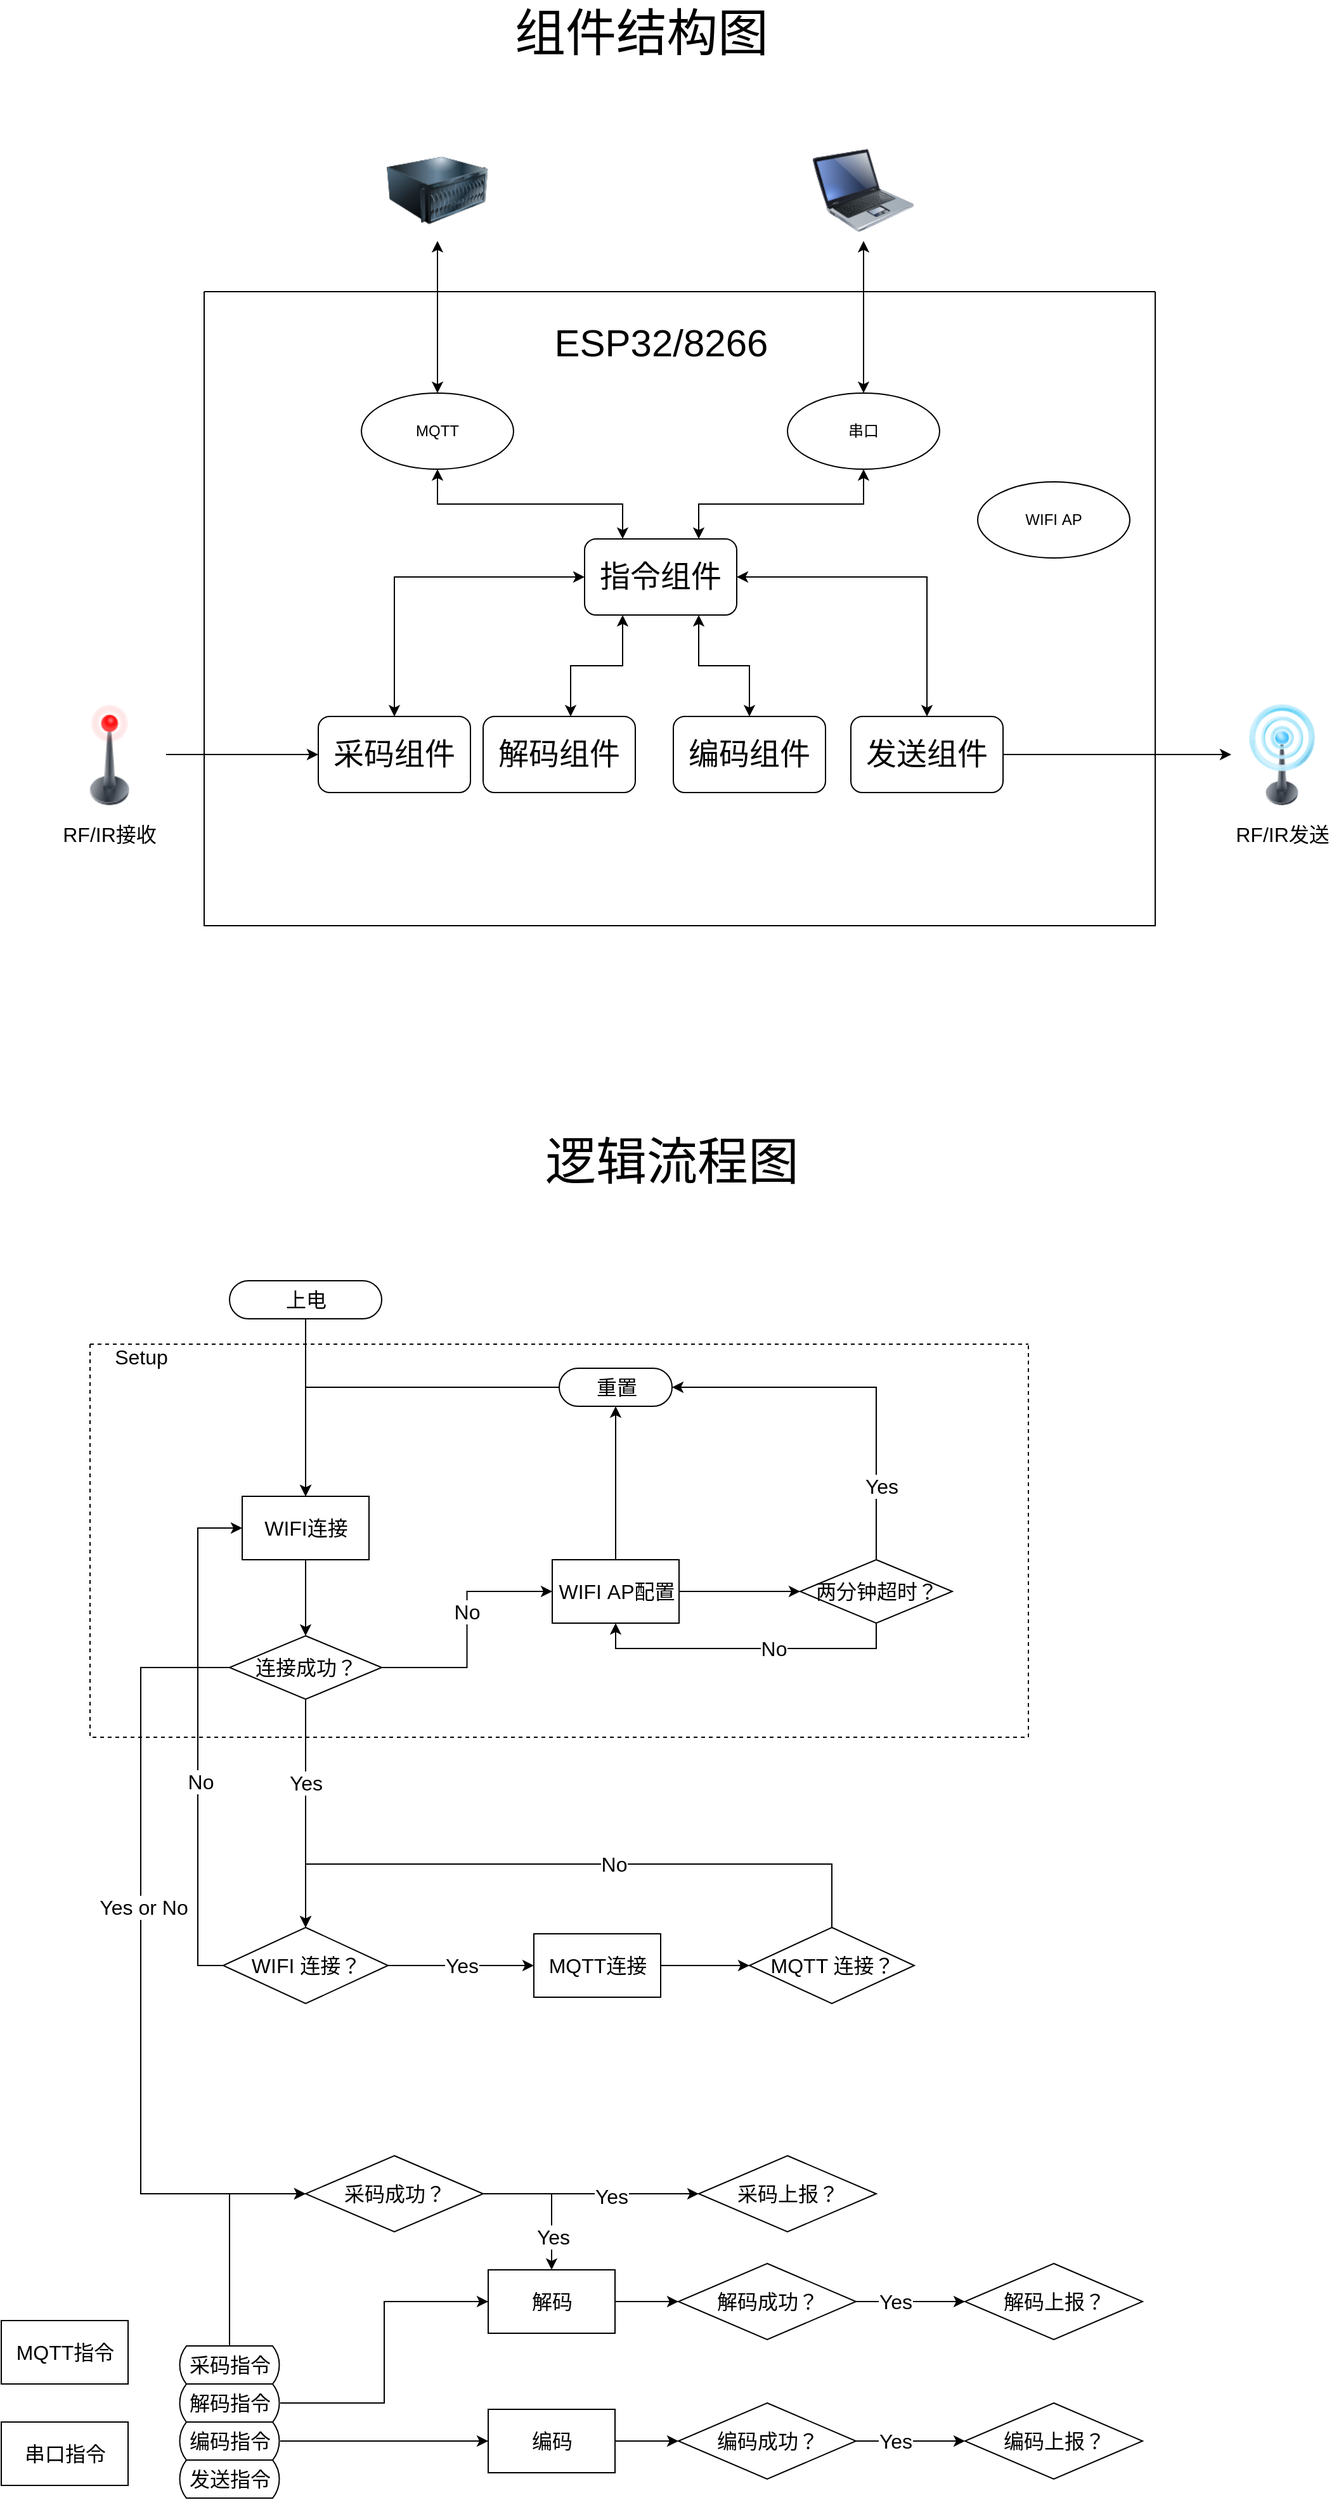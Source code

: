 <mxfile version="14.9.6" type="github">
  <diagram id="C5RBs43oDa-KdzZeNtuy" name="Page-1">
    <mxGraphModel dx="1422" dy="959" grid="1" gridSize="10" guides="1" tooltips="1" connect="1" arrows="1" fold="1" page="1" pageScale="1" pageWidth="827" pageHeight="1169" math="0" shadow="0">
      <root>
        <mxCell id="WIyWlLk6GJQsqaUBKTNV-0" />
        <mxCell id="WIyWlLk6GJQsqaUBKTNV-1" parent="WIyWlLk6GJQsqaUBKTNV-0" />
        <mxCell id="jWXVGDuvpxij76FHgJUa-77" value="" style="swimlane;startSize=0;fontSize=16;dashed=1;" vertex="1" parent="WIyWlLk6GJQsqaUBKTNV-1">
          <mxGeometry x="120" y="1130" width="740" height="310" as="geometry">
            <mxRectangle x="110" y="1120" width="50" height="40" as="alternateBounds" />
          </mxGeometry>
        </mxCell>
        <mxCell id="jWXVGDuvpxij76FHgJUa-78" value="Setup" style="text;html=1;align=center;verticalAlign=middle;resizable=0;points=[];autosize=1;strokeColor=none;fontSize=16;" vertex="1" parent="jWXVGDuvpxij76FHgJUa-77">
          <mxGeometry x="10" width="60" height="20" as="geometry" />
        </mxCell>
        <mxCell id="jWXVGDuvpxij76FHgJUa-48" value="WIFI连接" style="html=1;dashed=0;whitespace=wrap;fontSize=16;" vertex="1" parent="jWXVGDuvpxij76FHgJUa-77">
          <mxGeometry x="120" y="120" width="100" height="50" as="geometry" />
        </mxCell>
        <mxCell id="jWXVGDuvpxij76FHgJUa-49" value="连接成功？" style="shape=rhombus;html=1;dashed=0;whitespace=wrap;perimeter=rhombusPerimeter;fontSize=16;" vertex="1" parent="jWXVGDuvpxij76FHgJUa-77">
          <mxGeometry x="110" y="230" width="120" height="50" as="geometry" />
        </mxCell>
        <mxCell id="jWXVGDuvpxij76FHgJUa-64" style="edgeStyle=orthogonalEdgeStyle;rounded=0;orthogonalLoop=1;jettySize=auto;html=1;exitX=0.5;exitY=1;exitDx=0;exitDy=0;entryX=0.5;entryY=0;entryDx=0;entryDy=0;fontSize=16;startArrow=none;startFill=0;" edge="1" parent="jWXVGDuvpxij76FHgJUa-77" source="jWXVGDuvpxij76FHgJUa-48" target="jWXVGDuvpxij76FHgJUa-49">
          <mxGeometry relative="1" as="geometry" />
        </mxCell>
        <mxCell id="jWXVGDuvpxij76FHgJUa-50" value="WIFI&amp;nbsp;AP配置" style="html=1;dashed=0;whitespace=wrap;fontSize=16;" vertex="1" parent="jWXVGDuvpxij76FHgJUa-77">
          <mxGeometry x="364.5" y="170" width="100" height="50" as="geometry" />
        </mxCell>
        <mxCell id="jWXVGDuvpxij76FHgJUa-62" style="edgeStyle=orthogonalEdgeStyle;rounded=0;orthogonalLoop=1;jettySize=auto;html=1;exitX=1;exitY=0.5;exitDx=0;exitDy=0;entryX=0;entryY=0.5;entryDx=0;entryDy=0;fontSize=16;startArrow=none;startFill=0;" edge="1" parent="jWXVGDuvpxij76FHgJUa-77" source="jWXVGDuvpxij76FHgJUa-49" target="jWXVGDuvpxij76FHgJUa-50">
          <mxGeometry relative="1" as="geometry" />
        </mxCell>
        <mxCell id="jWXVGDuvpxij76FHgJUa-63" value="No" style="edgeLabel;html=1;align=center;verticalAlign=middle;resizable=0;points=[];fontSize=16;" vertex="1" connectable="0" parent="jWXVGDuvpxij76FHgJUa-62">
          <mxGeometry x="0.144" y="1" relative="1" as="geometry">
            <mxPoint as="offset" />
          </mxGeometry>
        </mxCell>
        <mxCell id="jWXVGDuvpxij76FHgJUa-60" style="edgeStyle=orthogonalEdgeStyle;rounded=0;orthogonalLoop=1;jettySize=auto;html=1;exitX=0.5;exitY=1;exitDx=0;exitDy=0;entryX=0.5;entryY=1;entryDx=0;entryDy=0;fontSize=16;startArrow=none;startFill=0;" edge="1" parent="jWXVGDuvpxij76FHgJUa-77" source="jWXVGDuvpxij76FHgJUa-51" target="jWXVGDuvpxij76FHgJUa-50">
          <mxGeometry relative="1" as="geometry" />
        </mxCell>
        <mxCell id="jWXVGDuvpxij76FHgJUa-61" value="No" style="edgeLabel;html=1;align=center;verticalAlign=middle;resizable=0;points=[];fontSize=16;" vertex="1" connectable="0" parent="jWXVGDuvpxij76FHgJUa-60">
          <mxGeometry x="-0.177" relative="1" as="geometry">
            <mxPoint as="offset" />
          </mxGeometry>
        </mxCell>
        <mxCell id="jWXVGDuvpxij76FHgJUa-51" value="两分钟超时？" style="shape=rhombus;html=1;dashed=0;whitespace=wrap;perimeter=rhombusPerimeter;fontSize=16;" vertex="1" parent="jWXVGDuvpxij76FHgJUa-77">
          <mxGeometry x="560" y="170" width="120" height="50" as="geometry" />
        </mxCell>
        <mxCell id="jWXVGDuvpxij76FHgJUa-57" style="edgeStyle=orthogonalEdgeStyle;rounded=0;orthogonalLoop=1;jettySize=auto;html=1;exitX=1;exitY=0.5;exitDx=0;exitDy=0;entryX=0;entryY=0.5;entryDx=0;entryDy=0;fontSize=16;startArrow=none;startFill=0;" edge="1" parent="jWXVGDuvpxij76FHgJUa-77" source="jWXVGDuvpxij76FHgJUa-50" target="jWXVGDuvpxij76FHgJUa-51">
          <mxGeometry relative="1" as="geometry" />
        </mxCell>
        <mxCell id="jWXVGDuvpxij76FHgJUa-55" style="edgeStyle=orthogonalEdgeStyle;rounded=0;orthogonalLoop=1;jettySize=auto;html=1;entryX=0.5;entryY=0;entryDx=0;entryDy=0;fontSize=16;startArrow=none;startFill=0;" edge="1" parent="jWXVGDuvpxij76FHgJUa-77" source="jWXVGDuvpxij76FHgJUa-52" target="jWXVGDuvpxij76FHgJUa-48">
          <mxGeometry relative="1" as="geometry" />
        </mxCell>
        <mxCell id="jWXVGDuvpxij76FHgJUa-52" value="重置" style="html=1;dashed=0;whitespace=wrap;shape=mxgraph.dfd.start;fontSize=16;" vertex="1" parent="jWXVGDuvpxij76FHgJUa-77">
          <mxGeometry x="370" y="19" width="89" height="30" as="geometry" />
        </mxCell>
        <mxCell id="jWXVGDuvpxij76FHgJUa-56" style="edgeStyle=orthogonalEdgeStyle;rounded=0;orthogonalLoop=1;jettySize=auto;html=1;entryX=0.5;entryY=0.5;entryDx=0;entryDy=15;entryPerimeter=0;fontSize=16;startArrow=none;startFill=0;" edge="1" parent="jWXVGDuvpxij76FHgJUa-77" source="jWXVGDuvpxij76FHgJUa-50" target="jWXVGDuvpxij76FHgJUa-52">
          <mxGeometry relative="1" as="geometry" />
        </mxCell>
        <mxCell id="jWXVGDuvpxij76FHgJUa-53" style="edgeStyle=orthogonalEdgeStyle;rounded=0;orthogonalLoop=1;jettySize=auto;html=1;exitX=0.5;exitY=0;exitDx=0;exitDy=0;entryX=1;entryY=0.5;entryDx=0;entryDy=0;entryPerimeter=0;fontSize=16;startArrow=none;startFill=0;" edge="1" parent="jWXVGDuvpxij76FHgJUa-77" source="jWXVGDuvpxij76FHgJUa-51" target="jWXVGDuvpxij76FHgJUa-52">
          <mxGeometry relative="1" as="geometry" />
        </mxCell>
        <mxCell id="jWXVGDuvpxij76FHgJUa-58" value="是" style="edgeLabel;html=1;align=center;verticalAlign=middle;resizable=0;points=[];fontSize=16;" vertex="1" connectable="0" parent="jWXVGDuvpxij76FHgJUa-53">
          <mxGeometry x="-0.609" y="-1" relative="1" as="geometry">
            <mxPoint as="offset" />
          </mxGeometry>
        </mxCell>
        <mxCell id="jWXVGDuvpxij76FHgJUa-59" value="Yes" style="edgeLabel;html=1;align=center;verticalAlign=middle;resizable=0;points=[];fontSize=16;" vertex="1" connectable="0" parent="jWXVGDuvpxij76FHgJUa-53">
          <mxGeometry x="-0.609" y="-4" relative="1" as="geometry">
            <mxPoint as="offset" />
          </mxGeometry>
        </mxCell>
        <mxCell id="7-sAUaGDbd0qWvUfUDHB-1" value="" style="swimlane;startSize=0;fontSize=40;" parent="WIyWlLk6GJQsqaUBKTNV-1" vertex="1">
          <mxGeometry x="210" y="300" width="750" height="500" as="geometry" />
        </mxCell>
        <mxCell id="7-sAUaGDbd0qWvUfUDHB-3" value="采码组件" style="rounded=1;whiteSpace=wrap;html=1;fontSize=24;" parent="7-sAUaGDbd0qWvUfUDHB-1" vertex="1">
          <mxGeometry x="90" y="335" width="120" height="60" as="geometry" />
        </mxCell>
        <mxCell id="7-sAUaGDbd0qWvUfUDHB-6" value="编码组件" style="rounded=1;whiteSpace=wrap;html=1;fontSize=24;" parent="7-sAUaGDbd0qWvUfUDHB-1" vertex="1">
          <mxGeometry x="370" y="335" width="120" height="60" as="geometry" />
        </mxCell>
        <mxCell id="7-sAUaGDbd0qWvUfUDHB-4" value="解码组件" style="rounded=1;whiteSpace=wrap;html=1;fontSize=24;" parent="7-sAUaGDbd0qWvUfUDHB-1" vertex="1">
          <mxGeometry x="220" y="335" width="120" height="60" as="geometry" />
        </mxCell>
        <mxCell id="7-sAUaGDbd0qWvUfUDHB-5" value="发送组件" style="rounded=1;whiteSpace=wrap;html=1;fontSize=24;" parent="7-sAUaGDbd0qWvUfUDHB-1" vertex="1">
          <mxGeometry x="510" y="335" width="120" height="60" as="geometry" />
        </mxCell>
        <mxCell id="jWXVGDuvpxij76FHgJUa-36" style="edgeStyle=orthogonalEdgeStyle;rounded=0;orthogonalLoop=1;jettySize=auto;html=1;entryX=0.25;entryY=0;entryDx=0;entryDy=0;startArrow=classic;startFill=1;exitX=0.5;exitY=1;exitDx=0;exitDy=0;" edge="1" parent="7-sAUaGDbd0qWvUfUDHB-1" source="jWXVGDuvpxij76FHgJUa-27" target="jWXVGDuvpxij76FHgJUa-29">
          <mxGeometry relative="1" as="geometry" />
        </mxCell>
        <mxCell id="jWXVGDuvpxij76FHgJUa-27" value="MQTT" style="ellipse;whiteSpace=wrap;html=1;" vertex="1" parent="7-sAUaGDbd0qWvUfUDHB-1">
          <mxGeometry x="124" y="80" width="120" height="60" as="geometry" />
        </mxCell>
        <mxCell id="jWXVGDuvpxij76FHgJUa-28" value="串口" style="ellipse;whiteSpace=wrap;html=1;" vertex="1" parent="7-sAUaGDbd0qWvUfUDHB-1">
          <mxGeometry x="460" y="80" width="120" height="60" as="geometry" />
        </mxCell>
        <mxCell id="jWXVGDuvpxij76FHgJUa-31" style="edgeStyle=orthogonalEdgeStyle;rounded=0;orthogonalLoop=1;jettySize=auto;html=1;entryX=0.5;entryY=0;entryDx=0;entryDy=0;startArrow=classic;startFill=1;" edge="1" parent="7-sAUaGDbd0qWvUfUDHB-1" source="jWXVGDuvpxij76FHgJUa-29" target="7-sAUaGDbd0qWvUfUDHB-3">
          <mxGeometry relative="1" as="geometry" />
        </mxCell>
        <mxCell id="jWXVGDuvpxij76FHgJUa-32" style="edgeStyle=orthogonalEdgeStyle;rounded=0;orthogonalLoop=1;jettySize=auto;html=1;entryX=0.575;entryY=0;entryDx=0;entryDy=0;entryPerimeter=0;startArrow=classic;startFill=1;exitX=0.25;exitY=1;exitDx=0;exitDy=0;" edge="1" parent="7-sAUaGDbd0qWvUfUDHB-1" source="jWXVGDuvpxij76FHgJUa-29" target="7-sAUaGDbd0qWvUfUDHB-4">
          <mxGeometry relative="1" as="geometry" />
        </mxCell>
        <mxCell id="jWXVGDuvpxij76FHgJUa-33" style="edgeStyle=orthogonalEdgeStyle;rounded=0;orthogonalLoop=1;jettySize=auto;html=1;entryX=0.5;entryY=0;entryDx=0;entryDy=0;startArrow=classic;startFill=1;exitX=0.75;exitY=1;exitDx=0;exitDy=0;" edge="1" parent="7-sAUaGDbd0qWvUfUDHB-1" source="jWXVGDuvpxij76FHgJUa-29" target="7-sAUaGDbd0qWvUfUDHB-6">
          <mxGeometry relative="1" as="geometry" />
        </mxCell>
        <mxCell id="jWXVGDuvpxij76FHgJUa-34" style="edgeStyle=orthogonalEdgeStyle;rounded=0;orthogonalLoop=1;jettySize=auto;html=1;entryX=0.5;entryY=0;entryDx=0;entryDy=0;startArrow=classic;startFill=1;" edge="1" parent="7-sAUaGDbd0qWvUfUDHB-1" source="jWXVGDuvpxij76FHgJUa-29" target="7-sAUaGDbd0qWvUfUDHB-5">
          <mxGeometry relative="1" as="geometry" />
        </mxCell>
        <mxCell id="jWXVGDuvpxij76FHgJUa-35" style="edgeStyle=orthogonalEdgeStyle;rounded=0;orthogonalLoop=1;jettySize=auto;html=1;entryX=0.5;entryY=1;entryDx=0;entryDy=0;startArrow=classic;startFill=1;exitX=0.75;exitY=0;exitDx=0;exitDy=0;" edge="1" parent="7-sAUaGDbd0qWvUfUDHB-1" source="jWXVGDuvpxij76FHgJUa-29" target="jWXVGDuvpxij76FHgJUa-28">
          <mxGeometry relative="1" as="geometry" />
        </mxCell>
        <mxCell id="jWXVGDuvpxij76FHgJUa-29" value="&lt;span style=&quot;font-size: 24px&quot;&gt;指令组件&lt;/span&gt;" style="rounded=1;whiteSpace=wrap;html=1;" vertex="1" parent="7-sAUaGDbd0qWvUfUDHB-1">
          <mxGeometry x="300" y="195" width="120" height="60" as="geometry" />
        </mxCell>
        <mxCell id="7-sAUaGDbd0qWvUfUDHB-2" value="ESP32/8266" style="text;html=1;align=center;verticalAlign=middle;resizable=0;points=[];autosize=1;strokeColor=none;fontSize=30;" parent="7-sAUaGDbd0qWvUfUDHB-1" vertex="1">
          <mxGeometry x="270" y="20" width="180" height="40" as="geometry" />
        </mxCell>
        <mxCell id="jWXVGDuvpxij76FHgJUa-39" value="WIFI&amp;nbsp;AP" style="ellipse;whiteSpace=wrap;html=1;" vertex="1" parent="7-sAUaGDbd0qWvUfUDHB-1">
          <mxGeometry x="610" y="150" width="120" height="60" as="geometry" />
        </mxCell>
        <mxCell id="7-sAUaGDbd0qWvUfUDHB-0" value="组件结构图" style="text;html=1;strokeColor=none;fillColor=none;align=center;verticalAlign=middle;whiteSpace=wrap;rounded=0;fontSize=40;" parent="WIyWlLk6GJQsqaUBKTNV-1" vertex="1">
          <mxGeometry x="410" y="70" width="290" height="50" as="geometry" />
        </mxCell>
        <mxCell id="7-sAUaGDbd0qWvUfUDHB-11" style="edgeStyle=orthogonalEdgeStyle;curved=1;rounded=0;orthogonalLoop=1;jettySize=auto;html=1;entryX=0;entryY=0.5;entryDx=0;entryDy=0;fontSize=24;" parent="WIyWlLk6GJQsqaUBKTNV-1" source="7-sAUaGDbd0qWvUfUDHB-7" target="7-sAUaGDbd0qWvUfUDHB-3" edge="1">
          <mxGeometry relative="1" as="geometry">
            <mxPoint x="230" y="530" as="sourcePoint" />
          </mxGeometry>
        </mxCell>
        <mxCell id="7-sAUaGDbd0qWvUfUDHB-7" value="&lt;font style=&quot;font-size: 16px&quot;&gt;RF/IR接收&lt;/font&gt;" style="image;html=1;image=img/lib/clip_art/telecommunication/Signal_tower_off_128x128.png;fontSize=24;" parent="WIyWlLk6GJQsqaUBKTNV-1" vertex="1">
          <mxGeometry x="90" y="625" width="90" height="80" as="geometry" />
        </mxCell>
        <mxCell id="7-sAUaGDbd0qWvUfUDHB-8" value="&lt;font style=&quot;font-size: 16px&quot;&gt;RF/IR发送&lt;/font&gt;" style="image;html=1;image=img/lib/clip_art/telecommunication/Signal_tower_on_128x128.png;fontSize=24;" parent="WIyWlLk6GJQsqaUBKTNV-1" vertex="1">
          <mxGeometry x="1020" y="625" width="80" height="80" as="geometry" />
        </mxCell>
        <mxCell id="7-sAUaGDbd0qWvUfUDHB-10" style="edgeStyle=orthogonalEdgeStyle;curved=1;rounded=0;orthogonalLoop=1;jettySize=auto;html=1;exitX=1;exitY=0.5;exitDx=0;exitDy=0;fontSize=24;" parent="WIyWlLk6GJQsqaUBKTNV-1" source="7-sAUaGDbd0qWvUfUDHB-5" target="7-sAUaGDbd0qWvUfUDHB-8" edge="1">
          <mxGeometry relative="1" as="geometry" />
        </mxCell>
        <mxCell id="jWXVGDuvpxij76FHgJUa-40" value="" style="image;html=1;image=img/lib/clip_art/computers/Laptop_128x128.png;fontSize=30;" vertex="1" parent="WIyWlLk6GJQsqaUBKTNV-1">
          <mxGeometry x="690" y="180" width="80" height="80" as="geometry" />
        </mxCell>
        <mxCell id="jWXVGDuvpxij76FHgJUa-41" style="edgeStyle=orthogonalEdgeStyle;rounded=0;orthogonalLoop=1;jettySize=auto;html=1;exitX=0.5;exitY=0;exitDx=0;exitDy=0;entryX=0.5;entryY=1;entryDx=0;entryDy=0;fontSize=30;startArrow=classic;startFill=1;" edge="1" parent="WIyWlLk6GJQsqaUBKTNV-1" source="jWXVGDuvpxij76FHgJUa-28" target="jWXVGDuvpxij76FHgJUa-40">
          <mxGeometry relative="1" as="geometry" />
        </mxCell>
        <mxCell id="jWXVGDuvpxij76FHgJUa-42" value="" style="image;html=1;image=img/lib/clip_art/computers/Server_128x128.png;fontSize=30;" vertex="1" parent="WIyWlLk6GJQsqaUBKTNV-1">
          <mxGeometry x="354" y="180" width="80" height="80" as="geometry" />
        </mxCell>
        <mxCell id="jWXVGDuvpxij76FHgJUa-43" style="edgeStyle=orthogonalEdgeStyle;rounded=0;orthogonalLoop=1;jettySize=auto;html=1;exitX=0.5;exitY=0;exitDx=0;exitDy=0;fontSize=30;startArrow=classic;startFill=1;" edge="1" parent="WIyWlLk6GJQsqaUBKTNV-1" source="jWXVGDuvpxij76FHgJUa-27" target="jWXVGDuvpxij76FHgJUa-42">
          <mxGeometry relative="1" as="geometry" />
        </mxCell>
        <mxCell id="jWXVGDuvpxij76FHgJUa-46" value="逻辑流程图" style="text;html=1;strokeColor=none;fillColor=none;align=center;verticalAlign=middle;whiteSpace=wrap;rounded=0;fontSize=40;" vertex="1" parent="WIyWlLk6GJQsqaUBKTNV-1">
          <mxGeometry x="434" y="960" width="290" height="50" as="geometry" />
        </mxCell>
        <mxCell id="jWXVGDuvpxij76FHgJUa-54" style="edgeStyle=orthogonalEdgeStyle;rounded=0;orthogonalLoop=1;jettySize=auto;html=1;exitX=0.5;exitY=0.5;exitDx=0;exitDy=15;exitPerimeter=0;entryX=0.5;entryY=0;entryDx=0;entryDy=0;fontSize=16;startArrow=none;startFill=0;" edge="1" parent="WIyWlLk6GJQsqaUBKTNV-1" source="jWXVGDuvpxij76FHgJUa-47" target="jWXVGDuvpxij76FHgJUa-48">
          <mxGeometry relative="1" as="geometry" />
        </mxCell>
        <mxCell id="jWXVGDuvpxij76FHgJUa-47" value="上电" style="html=1;dashed=0;whitespace=wrap;shape=mxgraph.dfd.start;fontSize=16;" vertex="1" parent="WIyWlLk6GJQsqaUBKTNV-1">
          <mxGeometry x="230" y="1080" width="120" height="30" as="geometry" />
        </mxCell>
        <mxCell id="jWXVGDuvpxij76FHgJUa-67" style="edgeStyle=orthogonalEdgeStyle;rounded=0;orthogonalLoop=1;jettySize=auto;html=1;exitX=0.5;exitY=1;exitDx=0;exitDy=0;entryX=0.5;entryY=0;entryDx=0;entryDy=0;fontSize=16;startArrow=none;startFill=0;" edge="1" parent="WIyWlLk6GJQsqaUBKTNV-1" source="jWXVGDuvpxij76FHgJUa-49" target="jWXVGDuvpxij76FHgJUa-66">
          <mxGeometry relative="1" as="geometry" />
        </mxCell>
        <mxCell id="jWXVGDuvpxij76FHgJUa-68" value="Yes" style="edgeLabel;html=1;align=center;verticalAlign=middle;resizable=0;points=[];fontSize=16;" vertex="1" connectable="0" parent="jWXVGDuvpxij76FHgJUa-67">
          <mxGeometry x="-0.264" relative="1" as="geometry">
            <mxPoint as="offset" />
          </mxGeometry>
        </mxCell>
        <mxCell id="jWXVGDuvpxij76FHgJUa-74" value="Yes" style="edgeStyle=orthogonalEdgeStyle;rounded=0;orthogonalLoop=1;jettySize=auto;html=1;exitX=1;exitY=0.5;exitDx=0;exitDy=0;entryX=0;entryY=0.5;entryDx=0;entryDy=0;fontSize=16;startArrow=none;startFill=0;" edge="1" parent="WIyWlLk6GJQsqaUBKTNV-1" source="jWXVGDuvpxij76FHgJUa-66" target="jWXVGDuvpxij76FHgJUa-69">
          <mxGeometry relative="1" as="geometry" />
        </mxCell>
        <mxCell id="jWXVGDuvpxij76FHgJUa-75" style="edgeStyle=orthogonalEdgeStyle;rounded=0;orthogonalLoop=1;jettySize=auto;html=1;exitX=0;exitY=0.5;exitDx=0;exitDy=0;entryX=0;entryY=0.5;entryDx=0;entryDy=0;fontSize=16;startArrow=none;startFill=0;" edge="1" parent="WIyWlLk6GJQsqaUBKTNV-1" source="jWXVGDuvpxij76FHgJUa-66" target="jWXVGDuvpxij76FHgJUa-48">
          <mxGeometry relative="1" as="geometry" />
        </mxCell>
        <mxCell id="jWXVGDuvpxij76FHgJUa-76" value="No" style="edgeLabel;html=1;align=center;verticalAlign=middle;resizable=0;points=[];fontSize=16;" vertex="1" connectable="0" parent="jWXVGDuvpxij76FHgJUa-75">
          <mxGeometry x="-0.176" y="-2" relative="1" as="geometry">
            <mxPoint as="offset" />
          </mxGeometry>
        </mxCell>
        <mxCell id="jWXVGDuvpxij76FHgJUa-66" value="WIFI&amp;nbsp;连接？" style="shape=rhombus;html=1;dashed=0;whitespace=wrap;perimeter=rhombusPerimeter;fontSize=16;" vertex="1" parent="WIyWlLk6GJQsqaUBKTNV-1">
          <mxGeometry x="225" y="1590" width="130" height="60" as="geometry" />
        </mxCell>
        <mxCell id="jWXVGDuvpxij76FHgJUa-73" style="edgeStyle=orthogonalEdgeStyle;rounded=0;orthogonalLoop=1;jettySize=auto;html=1;exitX=1;exitY=0.5;exitDx=0;exitDy=0;fontSize=16;startArrow=none;startFill=0;" edge="1" parent="WIyWlLk6GJQsqaUBKTNV-1" source="jWXVGDuvpxij76FHgJUa-69" target="jWXVGDuvpxij76FHgJUa-70">
          <mxGeometry relative="1" as="geometry" />
        </mxCell>
        <mxCell id="jWXVGDuvpxij76FHgJUa-69" value="MQTT连接" style="html=1;dashed=0;whitespace=wrap;fontSize=16;" vertex="1" parent="WIyWlLk6GJQsqaUBKTNV-1">
          <mxGeometry x="470" y="1595" width="100" height="50" as="geometry" />
        </mxCell>
        <mxCell id="jWXVGDuvpxij76FHgJUa-71" style="edgeStyle=orthogonalEdgeStyle;rounded=0;orthogonalLoop=1;jettySize=auto;html=1;exitX=0.5;exitY=0;exitDx=0;exitDy=0;entryX=0.5;entryY=0;entryDx=0;entryDy=0;fontSize=16;startArrow=none;startFill=0;" edge="1" parent="WIyWlLk6GJQsqaUBKTNV-1" source="jWXVGDuvpxij76FHgJUa-70" target="jWXVGDuvpxij76FHgJUa-66">
          <mxGeometry relative="1" as="geometry">
            <Array as="points">
              <mxPoint x="705" y="1540" />
              <mxPoint x="290" y="1540" />
            </Array>
          </mxGeometry>
        </mxCell>
        <mxCell id="jWXVGDuvpxij76FHgJUa-72" value="No" style="edgeLabel;html=1;align=center;verticalAlign=middle;resizable=0;points=[];fontSize=16;" vertex="1" connectable="0" parent="jWXVGDuvpxij76FHgJUa-71">
          <mxGeometry x="-0.138" relative="1" as="geometry">
            <mxPoint as="offset" />
          </mxGeometry>
        </mxCell>
        <mxCell id="jWXVGDuvpxij76FHgJUa-70" value="MQTT 连接？" style="shape=rhombus;html=1;dashed=0;whitespace=wrap;perimeter=rhombusPerimeter;fontSize=16;" vertex="1" parent="WIyWlLk6GJQsqaUBKTNV-1">
          <mxGeometry x="640" y="1590" width="130" height="60" as="geometry" />
        </mxCell>
        <mxCell id="jWXVGDuvpxij76FHgJUa-83" style="edgeStyle=orthogonalEdgeStyle;rounded=0;orthogonalLoop=1;jettySize=auto;html=1;exitX=1;exitY=0.5;exitDx=0;exitDy=0;entryX=0;entryY=0.5;entryDx=0;entryDy=0;fontSize=16;startArrow=none;startFill=0;" edge="1" parent="WIyWlLk6GJQsqaUBKTNV-1" source="jWXVGDuvpxij76FHgJUa-79" target="jWXVGDuvpxij76FHgJUa-80">
          <mxGeometry relative="1" as="geometry" />
        </mxCell>
        <mxCell id="jWXVGDuvpxij76FHgJUa-85" value="Yes" style="edgeLabel;html=1;align=center;verticalAlign=middle;resizable=0;points=[];fontSize=16;" vertex="1" connectable="0" parent="jWXVGDuvpxij76FHgJUa-83">
          <mxGeometry x="0.187" y="-2" relative="1" as="geometry">
            <mxPoint as="offset" />
          </mxGeometry>
        </mxCell>
        <mxCell id="jWXVGDuvpxij76FHgJUa-84" style="edgeStyle=orthogonalEdgeStyle;rounded=0;orthogonalLoop=1;jettySize=auto;html=1;exitX=1;exitY=0.5;exitDx=0;exitDy=0;fontSize=16;startArrow=none;startFill=0;" edge="1" parent="WIyWlLk6GJQsqaUBKTNV-1" source="jWXVGDuvpxij76FHgJUa-79" target="jWXVGDuvpxij76FHgJUa-81">
          <mxGeometry relative="1" as="geometry" />
        </mxCell>
        <mxCell id="jWXVGDuvpxij76FHgJUa-86" value="Yes" style="edgeLabel;html=1;align=center;verticalAlign=middle;resizable=0;points=[];fontSize=16;" vertex="1" connectable="0" parent="jWXVGDuvpxij76FHgJUa-84">
          <mxGeometry x="0.545" y="1" relative="1" as="geometry">
            <mxPoint as="offset" />
          </mxGeometry>
        </mxCell>
        <mxCell id="jWXVGDuvpxij76FHgJUa-79" value="采码成功？" style="shape=rhombus;html=1;dashed=0;whitespace=wrap;perimeter=rhombusPerimeter;fontSize=16;" vertex="1" parent="WIyWlLk6GJQsqaUBKTNV-1">
          <mxGeometry x="290" y="1770" width="140" height="60" as="geometry" />
        </mxCell>
        <mxCell id="jWXVGDuvpxij76FHgJUa-80" value="采码上报？" style="shape=rhombus;html=1;dashed=0;whitespace=wrap;perimeter=rhombusPerimeter;fontSize=16;" vertex="1" parent="WIyWlLk6GJQsqaUBKTNV-1">
          <mxGeometry x="600" y="1770" width="140" height="60" as="geometry" />
        </mxCell>
        <mxCell id="jWXVGDuvpxij76FHgJUa-89" style="edgeStyle=orthogonalEdgeStyle;rounded=0;orthogonalLoop=1;jettySize=auto;html=1;exitX=1;exitY=0.5;exitDx=0;exitDy=0;fontSize=16;startArrow=none;startFill=0;entryX=0;entryY=0.5;entryDx=0;entryDy=0;" edge="1" parent="WIyWlLk6GJQsqaUBKTNV-1" source="jWXVGDuvpxij76FHgJUa-81" target="jWXVGDuvpxij76FHgJUa-82">
          <mxGeometry relative="1" as="geometry">
            <mxPoint x="600" y="1890" as="targetPoint" />
          </mxGeometry>
        </mxCell>
        <mxCell id="jWXVGDuvpxij76FHgJUa-81" value="解码" style="html=1;dashed=0;whitespace=wrap;fontSize=16;" vertex="1" parent="WIyWlLk6GJQsqaUBKTNV-1">
          <mxGeometry x="434" y="1860" width="100" height="50" as="geometry" />
        </mxCell>
        <mxCell id="jWXVGDuvpxij76FHgJUa-90" style="edgeStyle=orthogonalEdgeStyle;rounded=0;orthogonalLoop=1;jettySize=auto;html=1;exitX=1;exitY=0.5;exitDx=0;exitDy=0;entryX=0;entryY=0.5;entryDx=0;entryDy=0;fontSize=16;startArrow=none;startFill=0;" edge="1" parent="WIyWlLk6GJQsqaUBKTNV-1" source="jWXVGDuvpxij76FHgJUa-82" target="jWXVGDuvpxij76FHgJUa-88">
          <mxGeometry relative="1" as="geometry">
            <Array as="points">
              <mxPoint x="750" y="1885" />
              <mxPoint x="750" y="1885" />
            </Array>
          </mxGeometry>
        </mxCell>
        <mxCell id="jWXVGDuvpxij76FHgJUa-104" value="Yes" style="edgeLabel;html=1;align=center;verticalAlign=middle;resizable=0;points=[];fontSize=16;" vertex="1" connectable="0" parent="jWXVGDuvpxij76FHgJUa-90">
          <mxGeometry x="-0.279" relative="1" as="geometry">
            <mxPoint as="offset" />
          </mxGeometry>
        </mxCell>
        <mxCell id="jWXVGDuvpxij76FHgJUa-82" value="解码成功？" style="shape=rhombus;html=1;dashed=0;whitespace=wrap;perimeter=rhombusPerimeter;fontSize=16;" vertex="1" parent="WIyWlLk6GJQsqaUBKTNV-1">
          <mxGeometry x="584" y="1855" width="140" height="60" as="geometry" />
        </mxCell>
        <mxCell id="jWXVGDuvpxij76FHgJUa-88" value="解码上报？" style="shape=rhombus;html=1;dashed=0;whitespace=wrap;perimeter=rhombusPerimeter;fontSize=16;" vertex="1" parent="WIyWlLk6GJQsqaUBKTNV-1">
          <mxGeometry x="810" y="1855" width="140" height="60" as="geometry" />
        </mxCell>
        <mxCell id="jWXVGDuvpxij76FHgJUa-92" style="edgeStyle=orthogonalEdgeStyle;rounded=0;orthogonalLoop=1;jettySize=auto;html=1;exitX=0;exitY=0.5;exitDx=0;exitDy=0;entryX=0;entryY=0.5;entryDx=0;entryDy=0;fontSize=16;startArrow=none;startFill=0;" edge="1" parent="WIyWlLk6GJQsqaUBKTNV-1" source="jWXVGDuvpxij76FHgJUa-49" target="jWXVGDuvpxij76FHgJUa-79">
          <mxGeometry relative="1" as="geometry">
            <Array as="points">
              <mxPoint x="160" y="1385" />
              <mxPoint x="160" y="1800" />
            </Array>
          </mxGeometry>
        </mxCell>
        <mxCell id="jWXVGDuvpxij76FHgJUa-93" value="Yes or No" style="edgeLabel;html=1;align=center;verticalAlign=middle;resizable=0;points=[];fontSize=16;" vertex="1" connectable="0" parent="jWXVGDuvpxij76FHgJUa-92">
          <mxGeometry x="-0.159" y="2" relative="1" as="geometry">
            <mxPoint as="offset" />
          </mxGeometry>
        </mxCell>
        <mxCell id="jWXVGDuvpxij76FHgJUa-94" value="MQTT指令" style="html=1;dashed=0;whitespace=wrap;fontSize=16;" vertex="1" parent="WIyWlLk6GJQsqaUBKTNV-1">
          <mxGeometry x="50" y="1900" width="100" height="50" as="geometry" />
        </mxCell>
        <mxCell id="jWXVGDuvpxij76FHgJUa-95" value="串口指令" style="html=1;dashed=0;whitespace=wrap;fontSize=16;" vertex="1" parent="WIyWlLk6GJQsqaUBKTNV-1">
          <mxGeometry x="50" y="1980" width="100" height="50" as="geometry" />
        </mxCell>
        <mxCell id="jWXVGDuvpxij76FHgJUa-100" style="edgeStyle=orthogonalEdgeStyle;rounded=0;orthogonalLoop=1;jettySize=auto;html=1;exitX=0.5;exitY=0;exitDx=0;exitDy=0;exitPerimeter=0;entryX=0;entryY=0.5;entryDx=0;entryDy=0;fontSize=16;startArrow=none;startFill=0;" edge="1" parent="WIyWlLk6GJQsqaUBKTNV-1" source="jWXVGDuvpxij76FHgJUa-96" target="jWXVGDuvpxij76FHgJUa-79">
          <mxGeometry relative="1" as="geometry" />
        </mxCell>
        <mxCell id="jWXVGDuvpxij76FHgJUa-96" value="采码指令" style="html=1;dashed=0;whitespace=wrap;shape=mxgraph.dfd.loop;fontSize=16;" vertex="1" parent="WIyWlLk6GJQsqaUBKTNV-1">
          <mxGeometry x="190" y="1920" width="80" height="30" as="geometry" />
        </mxCell>
        <mxCell id="jWXVGDuvpxij76FHgJUa-101" style="edgeStyle=orthogonalEdgeStyle;rounded=0;orthogonalLoop=1;jettySize=auto;html=1;entryX=0;entryY=0.5;entryDx=0;entryDy=0;fontSize=16;startArrow=none;startFill=0;" edge="1" parent="WIyWlLk6GJQsqaUBKTNV-1" source="jWXVGDuvpxij76FHgJUa-97" target="jWXVGDuvpxij76FHgJUa-81">
          <mxGeometry relative="1" as="geometry" />
        </mxCell>
        <mxCell id="jWXVGDuvpxij76FHgJUa-97" value="解码指令" style="html=1;dashed=0;whitespace=wrap;shape=mxgraph.dfd.loop;fontSize=16;" vertex="1" parent="WIyWlLk6GJQsqaUBKTNV-1">
          <mxGeometry x="190" y="1950" width="80" height="30" as="geometry" />
        </mxCell>
        <mxCell id="jWXVGDuvpxij76FHgJUa-110" style="edgeStyle=orthogonalEdgeStyle;rounded=0;orthogonalLoop=1;jettySize=auto;html=1;entryX=0;entryY=0.5;entryDx=0;entryDy=0;fontSize=16;startArrow=none;startFill=0;" edge="1" parent="WIyWlLk6GJQsqaUBKTNV-1" source="jWXVGDuvpxij76FHgJUa-98" target="jWXVGDuvpxij76FHgJUa-103">
          <mxGeometry relative="1" as="geometry" />
        </mxCell>
        <mxCell id="jWXVGDuvpxij76FHgJUa-98" value="编码指令" style="html=1;dashed=0;whitespace=wrap;shape=mxgraph.dfd.loop;fontSize=16;" vertex="1" parent="WIyWlLk6GJQsqaUBKTNV-1">
          <mxGeometry x="190" y="1980" width="80" height="30" as="geometry" />
        </mxCell>
        <mxCell id="jWXVGDuvpxij76FHgJUa-99" value="发送指令" style="html=1;dashed=0;whitespace=wrap;shape=mxgraph.dfd.loop;fontSize=16;" vertex="1" parent="WIyWlLk6GJQsqaUBKTNV-1">
          <mxGeometry x="190" y="2010" width="80" height="30" as="geometry" />
        </mxCell>
        <mxCell id="jWXVGDuvpxij76FHgJUa-109" style="edgeStyle=orthogonalEdgeStyle;rounded=0;orthogonalLoop=1;jettySize=auto;html=1;exitX=1;exitY=0.5;exitDx=0;exitDy=0;entryX=0;entryY=0.5;entryDx=0;entryDy=0;fontSize=16;startArrow=none;startFill=0;" edge="1" parent="WIyWlLk6GJQsqaUBKTNV-1" source="jWXVGDuvpxij76FHgJUa-103" target="jWXVGDuvpxij76FHgJUa-107">
          <mxGeometry relative="1" as="geometry" />
        </mxCell>
        <mxCell id="jWXVGDuvpxij76FHgJUa-103" value="编码" style="html=1;dashed=0;whitespace=wrap;fontSize=16;" vertex="1" parent="WIyWlLk6GJQsqaUBKTNV-1">
          <mxGeometry x="434" y="1970" width="100" height="50" as="geometry" />
        </mxCell>
        <mxCell id="jWXVGDuvpxij76FHgJUa-105" style="edgeStyle=orthogonalEdgeStyle;rounded=0;orthogonalLoop=1;jettySize=auto;html=1;exitX=1;exitY=0.5;exitDx=0;exitDy=0;entryX=0;entryY=0.5;entryDx=0;entryDy=0;fontSize=16;startArrow=none;startFill=0;" edge="1" parent="WIyWlLk6GJQsqaUBKTNV-1" source="jWXVGDuvpxij76FHgJUa-107" target="jWXVGDuvpxij76FHgJUa-108">
          <mxGeometry relative="1" as="geometry">
            <Array as="points">
              <mxPoint x="750" y="1995" />
              <mxPoint x="750" y="1995" />
            </Array>
          </mxGeometry>
        </mxCell>
        <mxCell id="jWXVGDuvpxij76FHgJUa-106" value="Yes" style="edgeLabel;html=1;align=center;verticalAlign=middle;resizable=0;points=[];fontSize=16;" vertex="1" connectable="0" parent="jWXVGDuvpxij76FHgJUa-105">
          <mxGeometry x="-0.279" relative="1" as="geometry">
            <mxPoint as="offset" />
          </mxGeometry>
        </mxCell>
        <mxCell id="jWXVGDuvpxij76FHgJUa-107" value="编码成功？" style="shape=rhombus;html=1;dashed=0;whitespace=wrap;perimeter=rhombusPerimeter;fontSize=16;" vertex="1" parent="WIyWlLk6GJQsqaUBKTNV-1">
          <mxGeometry x="584" y="1965" width="140" height="60" as="geometry" />
        </mxCell>
        <mxCell id="jWXVGDuvpxij76FHgJUa-108" value="编码上报？" style="shape=rhombus;html=1;dashed=0;whitespace=wrap;perimeter=rhombusPerimeter;fontSize=16;" vertex="1" parent="WIyWlLk6GJQsqaUBKTNV-1">
          <mxGeometry x="810" y="1965" width="140" height="60" as="geometry" />
        </mxCell>
      </root>
    </mxGraphModel>
  </diagram>
</mxfile>
